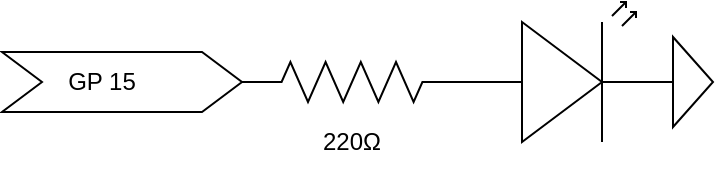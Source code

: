 <mxfile version="18.0.2" type="device"><diagram name="Page-1" id="7e0a89b8-554c-2b80-1dc8-d5c74ca68de4"><mxGraphModel dx="372" dy="210" grid="1" gridSize="10" guides="1" tooltips="1" connect="1" arrows="1" fold="1" page="1" pageScale="1" pageWidth="1100" pageHeight="850" background="none" math="0" shadow="0"><root><mxCell id="0"/><mxCell id="1" parent="0"/><mxCell id="pHa57tJ8KEIhgyMRo3v2-1" value="" style="pointerEvents=1;verticalLabelPosition=bottom;shadow=0;dashed=0;align=center;html=1;verticalAlign=top;shape=mxgraph.electrical.resistors.resistor_2;" vertex="1" parent="1"><mxGeometry x="330" y="170" width="110" height="20" as="geometry"/></mxCell><mxCell id="pHa57tJ8KEIhgyMRo3v2-2" value="" style="pointerEvents=1;verticalLabelPosition=bottom;shadow=0;dashed=0;align=center;html=1;verticalAlign=top;shape=mxgraph.electrical.signal_sources.signal_ground;rotation=-90;" vertex="1" parent="1"><mxGeometry x="528" y="165" width="45" height="30" as="geometry"/></mxCell><mxCell id="pHa57tJ8KEIhgyMRo3v2-4" value="" style="verticalLabelPosition=bottom;shadow=0;dashed=0;align=center;html=1;verticalAlign=top;shape=mxgraph.electrical.opto_electronics.led_2;pointerEvents=1;" vertex="1" parent="1"><mxGeometry x="440" y="140" width="100" height="70" as="geometry"/></mxCell><mxCell id="pHa57tJ8KEIhgyMRo3v2-5" value="" style="shape=step;perimeter=stepPerimeter;whiteSpace=wrap;html=1;fixedSize=1;" vertex="1" parent="1"><mxGeometry x="210" y="165" width="120" height="30" as="geometry"/></mxCell><mxCell id="pHa57tJ8KEIhgyMRo3v2-9" value="GP 15" style="text;html=1;strokeColor=none;fillColor=none;align=center;verticalAlign=middle;whiteSpace=wrap;rounded=0;" vertex="1" parent="1"><mxGeometry x="230" y="165" width="60" height="30" as="geometry"/></mxCell><mxCell id="pHa57tJ8KEIhgyMRo3v2-10" value="220Ω" style="text;html=1;strokeColor=none;fillColor=none;align=center;verticalAlign=middle;whiteSpace=wrap;rounded=0;" vertex="1" parent="1"><mxGeometry x="355" y="195" width="60" height="30" as="geometry"/></mxCell></root></mxGraphModel></diagram></mxfile>